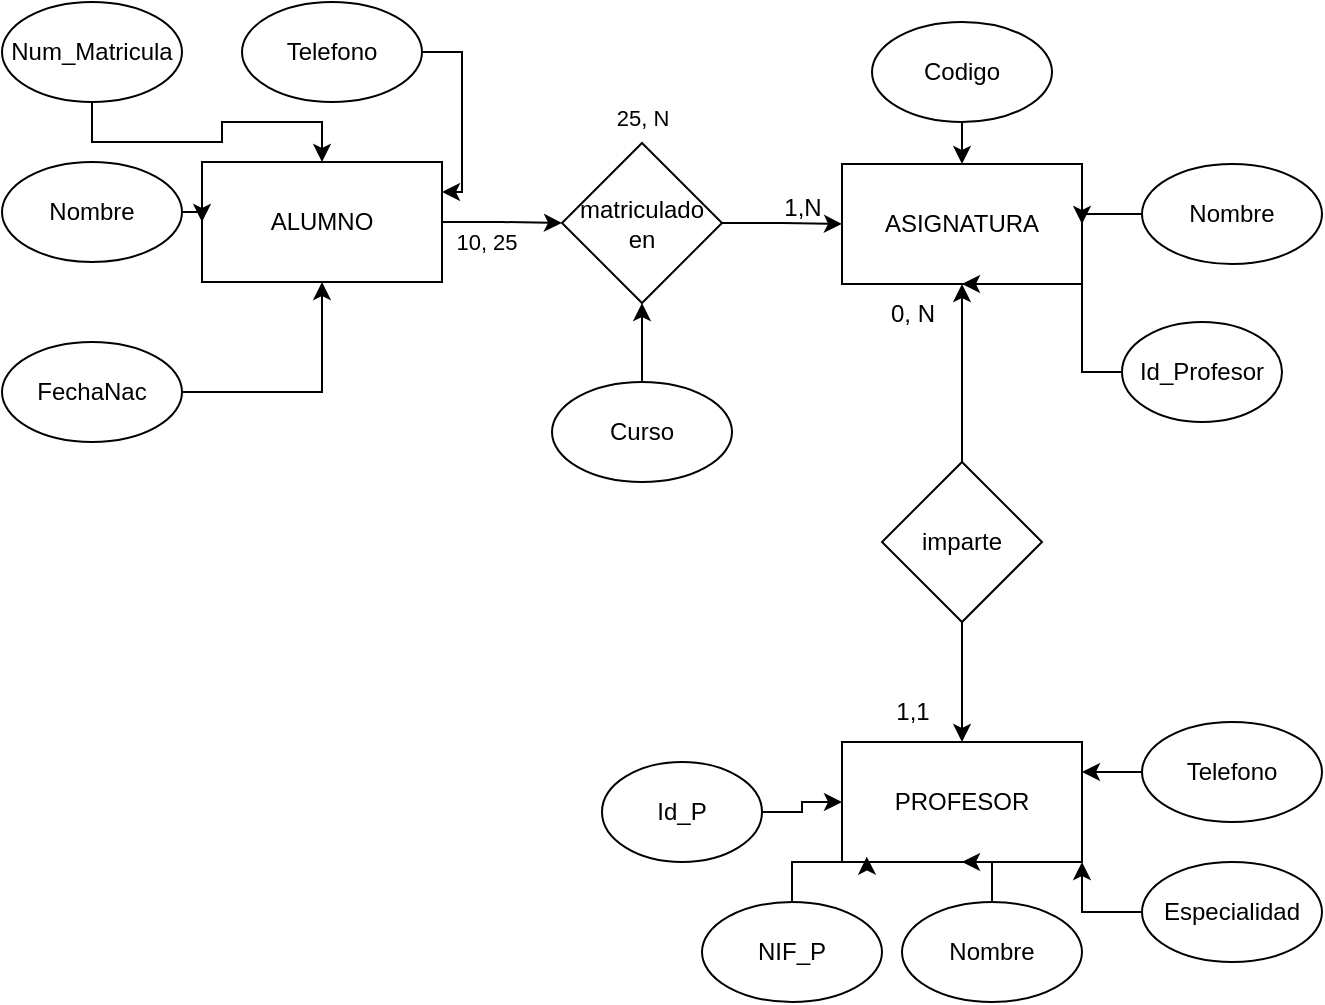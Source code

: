<mxfile version="26.0.7">
  <diagram id="R2lEEEUBdFMjLlhIrx00" name="Page-1">
    <mxGraphModel dx="875" dy="442" grid="1" gridSize="10" guides="1" tooltips="1" connect="1" arrows="1" fold="1" page="1" pageScale="1" pageWidth="850" pageHeight="1100" math="0" shadow="0" extFonts="Permanent Marker^https://fonts.googleapis.com/css?family=Permanent+Marker">
      <root>
        <mxCell id="0" />
        <mxCell id="1" parent="0" />
        <mxCell id="bYvqAbV_3UFEIIzgUHgw-31" style="edgeStyle=orthogonalEdgeStyle;rounded=0;orthogonalLoop=1;jettySize=auto;html=1;exitX=1;exitY=0.5;exitDx=0;exitDy=0;entryX=0;entryY=0.5;entryDx=0;entryDy=0;" edge="1" parent="1" source="bYvqAbV_3UFEIIzgUHgw-1" target="bYvqAbV_3UFEIIzgUHgw-30">
          <mxGeometry relative="1" as="geometry" />
        </mxCell>
        <mxCell id="bYvqAbV_3UFEIIzgUHgw-37" value="10, 25" style="edgeLabel;html=1;align=center;verticalAlign=middle;resizable=0;points=[];" vertex="1" connectable="0" parent="bYvqAbV_3UFEIIzgUHgw-31">
          <mxGeometry x="-0.608" y="-1" relative="1" as="geometry">
            <mxPoint x="10" y="9" as="offset" />
          </mxGeometry>
        </mxCell>
        <mxCell id="bYvqAbV_3UFEIIzgUHgw-1" value="ALUMNO" style="rounded=0;whiteSpace=wrap;html=1;" vertex="1" parent="1">
          <mxGeometry x="180" y="170" width="120" height="60" as="geometry" />
        </mxCell>
        <mxCell id="bYvqAbV_3UFEIIzgUHgw-2" value="ASIGNATURA" style="rounded=0;whiteSpace=wrap;html=1;" vertex="1" parent="1">
          <mxGeometry x="500" y="171" width="120" height="60" as="geometry" />
        </mxCell>
        <mxCell id="bYvqAbV_3UFEIIzgUHgw-3" value="PROFESOR" style="rounded=0;whiteSpace=wrap;html=1;" vertex="1" parent="1">
          <mxGeometry x="500" y="460" width="120" height="60" as="geometry" />
        </mxCell>
        <mxCell id="bYvqAbV_3UFEIIzgUHgw-11" style="edgeStyle=orthogonalEdgeStyle;rounded=0;orthogonalLoop=1;jettySize=auto;html=1;exitX=0.5;exitY=1;exitDx=0;exitDy=0;" edge="1" parent="1" source="bYvqAbV_3UFEIIzgUHgw-5" target="bYvqAbV_3UFEIIzgUHgw-1">
          <mxGeometry relative="1" as="geometry" />
        </mxCell>
        <mxCell id="bYvqAbV_3UFEIIzgUHgw-5" value="Num_Matricula" style="ellipse;whiteSpace=wrap;html=1;" vertex="1" parent="1">
          <mxGeometry x="80" y="90" width="90" height="50" as="geometry" />
        </mxCell>
        <mxCell id="bYvqAbV_3UFEIIzgUHgw-12" style="edgeStyle=orthogonalEdgeStyle;rounded=0;orthogonalLoop=1;jettySize=auto;html=1;exitX=1;exitY=0.5;exitDx=0;exitDy=0;entryX=1;entryY=0.25;entryDx=0;entryDy=0;" edge="1" parent="1" source="bYvqAbV_3UFEIIzgUHgw-6" target="bYvqAbV_3UFEIIzgUHgw-1">
          <mxGeometry relative="1" as="geometry" />
        </mxCell>
        <mxCell id="bYvqAbV_3UFEIIzgUHgw-6" value="Telefono" style="ellipse;whiteSpace=wrap;html=1;" vertex="1" parent="1">
          <mxGeometry x="200" y="90" width="90" height="50" as="geometry" />
        </mxCell>
        <mxCell id="bYvqAbV_3UFEIIzgUHgw-10" style="edgeStyle=orthogonalEdgeStyle;rounded=0;orthogonalLoop=1;jettySize=auto;html=1;exitX=1;exitY=0.5;exitDx=0;exitDy=0;entryX=0;entryY=0.5;entryDx=0;entryDy=0;" edge="1" parent="1" source="bYvqAbV_3UFEIIzgUHgw-7" target="bYvqAbV_3UFEIIzgUHgw-1">
          <mxGeometry relative="1" as="geometry" />
        </mxCell>
        <mxCell id="bYvqAbV_3UFEIIzgUHgw-7" value="Nombre" style="ellipse;whiteSpace=wrap;html=1;" vertex="1" parent="1">
          <mxGeometry x="80" y="170" width="90" height="50" as="geometry" />
        </mxCell>
        <mxCell id="bYvqAbV_3UFEIIzgUHgw-9" style="edgeStyle=orthogonalEdgeStyle;rounded=0;orthogonalLoop=1;jettySize=auto;html=1;entryX=0.5;entryY=1;entryDx=0;entryDy=0;" edge="1" parent="1" source="bYvqAbV_3UFEIIzgUHgw-8" target="bYvqAbV_3UFEIIzgUHgw-1">
          <mxGeometry relative="1" as="geometry" />
        </mxCell>
        <mxCell id="bYvqAbV_3UFEIIzgUHgw-8" value="FechaNac" style="ellipse;whiteSpace=wrap;html=1;" vertex="1" parent="1">
          <mxGeometry x="80" y="260" width="90" height="50" as="geometry" />
        </mxCell>
        <mxCell id="bYvqAbV_3UFEIIzgUHgw-18" style="edgeStyle=orthogonalEdgeStyle;rounded=0;orthogonalLoop=1;jettySize=auto;html=1;exitX=0.5;exitY=1;exitDx=0;exitDy=0;entryX=0.5;entryY=0;entryDx=0;entryDy=0;" edge="1" parent="1" source="bYvqAbV_3UFEIIzgUHgw-13" target="bYvqAbV_3UFEIIzgUHgw-2">
          <mxGeometry relative="1" as="geometry" />
        </mxCell>
        <mxCell id="bYvqAbV_3UFEIIzgUHgw-13" value="Codigo" style="ellipse;whiteSpace=wrap;html=1;" vertex="1" parent="1">
          <mxGeometry x="515" y="100" width="90" height="50" as="geometry" />
        </mxCell>
        <mxCell id="bYvqAbV_3UFEIIzgUHgw-17" style="edgeStyle=orthogonalEdgeStyle;rounded=0;orthogonalLoop=1;jettySize=auto;html=1;exitX=0;exitY=0.5;exitDx=0;exitDy=0;entryX=1;entryY=0.5;entryDx=0;entryDy=0;" edge="1" parent="1" source="bYvqAbV_3UFEIIzgUHgw-14" target="bYvqAbV_3UFEIIzgUHgw-2">
          <mxGeometry relative="1" as="geometry" />
        </mxCell>
        <mxCell id="bYvqAbV_3UFEIIzgUHgw-14" value="Nombre" style="ellipse;whiteSpace=wrap;html=1;" vertex="1" parent="1">
          <mxGeometry x="650" y="171" width="90" height="50" as="geometry" />
        </mxCell>
        <mxCell id="bYvqAbV_3UFEIIzgUHgw-16" style="edgeStyle=orthogonalEdgeStyle;rounded=0;orthogonalLoop=1;jettySize=auto;html=1;entryX=0.5;entryY=1;entryDx=0;entryDy=0;" edge="1" parent="1" source="bYvqAbV_3UFEIIzgUHgw-15" target="bYvqAbV_3UFEIIzgUHgw-2">
          <mxGeometry relative="1" as="geometry">
            <Array as="points">
              <mxPoint x="620" y="275" />
              <mxPoint x="620" y="231" />
            </Array>
          </mxGeometry>
        </mxCell>
        <mxCell id="bYvqAbV_3UFEIIzgUHgw-15" value="Id_Profesor" style="ellipse;whiteSpace=wrap;html=1;" vertex="1" parent="1">
          <mxGeometry x="640" y="250" width="80" height="50" as="geometry" />
        </mxCell>
        <mxCell id="bYvqAbV_3UFEIIzgUHgw-24" style="edgeStyle=orthogonalEdgeStyle;rounded=0;orthogonalLoop=1;jettySize=auto;html=1;" edge="1" parent="1" source="bYvqAbV_3UFEIIzgUHgw-19" target="bYvqAbV_3UFEIIzgUHgw-3">
          <mxGeometry relative="1" as="geometry" />
        </mxCell>
        <mxCell id="bYvqAbV_3UFEIIzgUHgw-19" value="Id_P" style="ellipse;whiteSpace=wrap;html=1;" vertex="1" parent="1">
          <mxGeometry x="380" y="470" width="80" height="50" as="geometry" />
        </mxCell>
        <mxCell id="bYvqAbV_3UFEIIzgUHgw-20" value="NIF_P" style="ellipse;whiteSpace=wrap;html=1;" vertex="1" parent="1">
          <mxGeometry x="430" y="540" width="90" height="50" as="geometry" />
        </mxCell>
        <mxCell id="bYvqAbV_3UFEIIzgUHgw-27" value="" style="edgeStyle=orthogonalEdgeStyle;rounded=0;orthogonalLoop=1;jettySize=auto;html=1;" edge="1" parent="1" source="bYvqAbV_3UFEIIzgUHgw-21" target="bYvqAbV_3UFEIIzgUHgw-3">
          <mxGeometry relative="1" as="geometry" />
        </mxCell>
        <mxCell id="bYvqAbV_3UFEIIzgUHgw-21" value="Nombre" style="ellipse;whiteSpace=wrap;html=1;" vertex="1" parent="1">
          <mxGeometry x="530" y="540" width="90" height="50" as="geometry" />
        </mxCell>
        <mxCell id="bYvqAbV_3UFEIIzgUHgw-28" style="edgeStyle=orthogonalEdgeStyle;rounded=0;orthogonalLoop=1;jettySize=auto;html=1;entryX=1;entryY=1;entryDx=0;entryDy=0;" edge="1" parent="1" source="bYvqAbV_3UFEIIzgUHgw-22" target="bYvqAbV_3UFEIIzgUHgw-3">
          <mxGeometry relative="1" as="geometry" />
        </mxCell>
        <mxCell id="bYvqAbV_3UFEIIzgUHgw-22" value="Especialidad" style="ellipse;whiteSpace=wrap;html=1;" vertex="1" parent="1">
          <mxGeometry x="650" y="520" width="90" height="50" as="geometry" />
        </mxCell>
        <mxCell id="bYvqAbV_3UFEIIzgUHgw-29" style="edgeStyle=orthogonalEdgeStyle;rounded=0;orthogonalLoop=1;jettySize=auto;html=1;entryX=1;entryY=0.25;entryDx=0;entryDy=0;" edge="1" parent="1" source="bYvqAbV_3UFEIIzgUHgw-23" target="bYvqAbV_3UFEIIzgUHgw-3">
          <mxGeometry relative="1" as="geometry" />
        </mxCell>
        <mxCell id="bYvqAbV_3UFEIIzgUHgw-23" value="Telefono" style="ellipse;whiteSpace=wrap;html=1;" vertex="1" parent="1">
          <mxGeometry x="650" y="450" width="90" height="50" as="geometry" />
        </mxCell>
        <mxCell id="bYvqAbV_3UFEIIzgUHgw-26" style="edgeStyle=orthogonalEdgeStyle;rounded=0;orthogonalLoop=1;jettySize=auto;html=1;entryX=0.103;entryY=0.956;entryDx=0;entryDy=0;entryPerimeter=0;" edge="1" parent="1" source="bYvqAbV_3UFEIIzgUHgw-20" target="bYvqAbV_3UFEIIzgUHgw-3">
          <mxGeometry relative="1" as="geometry" />
        </mxCell>
        <mxCell id="bYvqAbV_3UFEIIzgUHgw-32" style="edgeStyle=orthogonalEdgeStyle;rounded=0;orthogonalLoop=1;jettySize=auto;html=1;exitX=1;exitY=0.5;exitDx=0;exitDy=0;entryX=0;entryY=0.5;entryDx=0;entryDy=0;" edge="1" parent="1" source="bYvqAbV_3UFEIIzgUHgw-30" target="bYvqAbV_3UFEIIzgUHgw-2">
          <mxGeometry relative="1" as="geometry" />
        </mxCell>
        <mxCell id="bYvqAbV_3UFEIIzgUHgw-30" value="matriculado en" style="rhombus;whiteSpace=wrap;html=1;" vertex="1" parent="1">
          <mxGeometry x="360" y="160.5" width="80" height="80" as="geometry" />
        </mxCell>
        <mxCell id="bYvqAbV_3UFEIIzgUHgw-34" style="edgeStyle=orthogonalEdgeStyle;rounded=0;orthogonalLoop=1;jettySize=auto;html=1;entryX=0.5;entryY=1;entryDx=0;entryDy=0;" edge="1" parent="1" source="bYvqAbV_3UFEIIzgUHgw-33" target="bYvqAbV_3UFEIIzgUHgw-2">
          <mxGeometry relative="1" as="geometry" />
        </mxCell>
        <mxCell id="bYvqAbV_3UFEIIzgUHgw-35" style="edgeStyle=orthogonalEdgeStyle;rounded=0;orthogonalLoop=1;jettySize=auto;html=1;" edge="1" parent="1" source="bYvqAbV_3UFEIIzgUHgw-33" target="bYvqAbV_3UFEIIzgUHgw-3">
          <mxGeometry relative="1" as="geometry" />
        </mxCell>
        <mxCell id="bYvqAbV_3UFEIIzgUHgw-33" value="imparte" style="rhombus;whiteSpace=wrap;html=1;" vertex="1" parent="1">
          <mxGeometry x="520" y="320" width="80" height="80" as="geometry" />
        </mxCell>
        <mxCell id="bYvqAbV_3UFEIIzgUHgw-36" value="1,N" style="text;html=1;align=center;verticalAlign=middle;resizable=0;points=[];autosize=1;strokeColor=none;fillColor=none;" vertex="1" parent="1">
          <mxGeometry x="460" y="178" width="40" height="30" as="geometry" />
        </mxCell>
        <mxCell id="bYvqAbV_3UFEIIzgUHgw-38" value="25, N" style="edgeLabel;html=1;align=center;verticalAlign=middle;resizable=0;points=[];" vertex="1" connectable="0" parent="1">
          <mxGeometry x="410" y="149.5" as="geometry">
            <mxPoint x="-10" y="-2" as="offset" />
          </mxGeometry>
        </mxCell>
        <mxCell id="bYvqAbV_3UFEIIzgUHgw-39" value="1,1" style="text;html=1;align=center;verticalAlign=middle;resizable=0;points=[];autosize=1;strokeColor=none;fillColor=none;" vertex="1" parent="1">
          <mxGeometry x="515" y="430" width="40" height="30" as="geometry" />
        </mxCell>
        <mxCell id="bYvqAbV_3UFEIIzgUHgw-41" value="0, N" style="text;html=1;align=center;verticalAlign=middle;resizable=0;points=[];autosize=1;strokeColor=none;fillColor=none;" vertex="1" parent="1">
          <mxGeometry x="510" y="231" width="50" height="30" as="geometry" />
        </mxCell>
        <mxCell id="bYvqAbV_3UFEIIzgUHgw-43" value="" style="edgeStyle=orthogonalEdgeStyle;rounded=0;orthogonalLoop=1;jettySize=auto;html=1;" edge="1" parent="1" source="bYvqAbV_3UFEIIzgUHgw-42" target="bYvqAbV_3UFEIIzgUHgw-30">
          <mxGeometry relative="1" as="geometry" />
        </mxCell>
        <mxCell id="bYvqAbV_3UFEIIzgUHgw-42" value="Curso" style="ellipse;whiteSpace=wrap;html=1;" vertex="1" parent="1">
          <mxGeometry x="355" y="280" width="90" height="50" as="geometry" />
        </mxCell>
      </root>
    </mxGraphModel>
  </diagram>
</mxfile>
